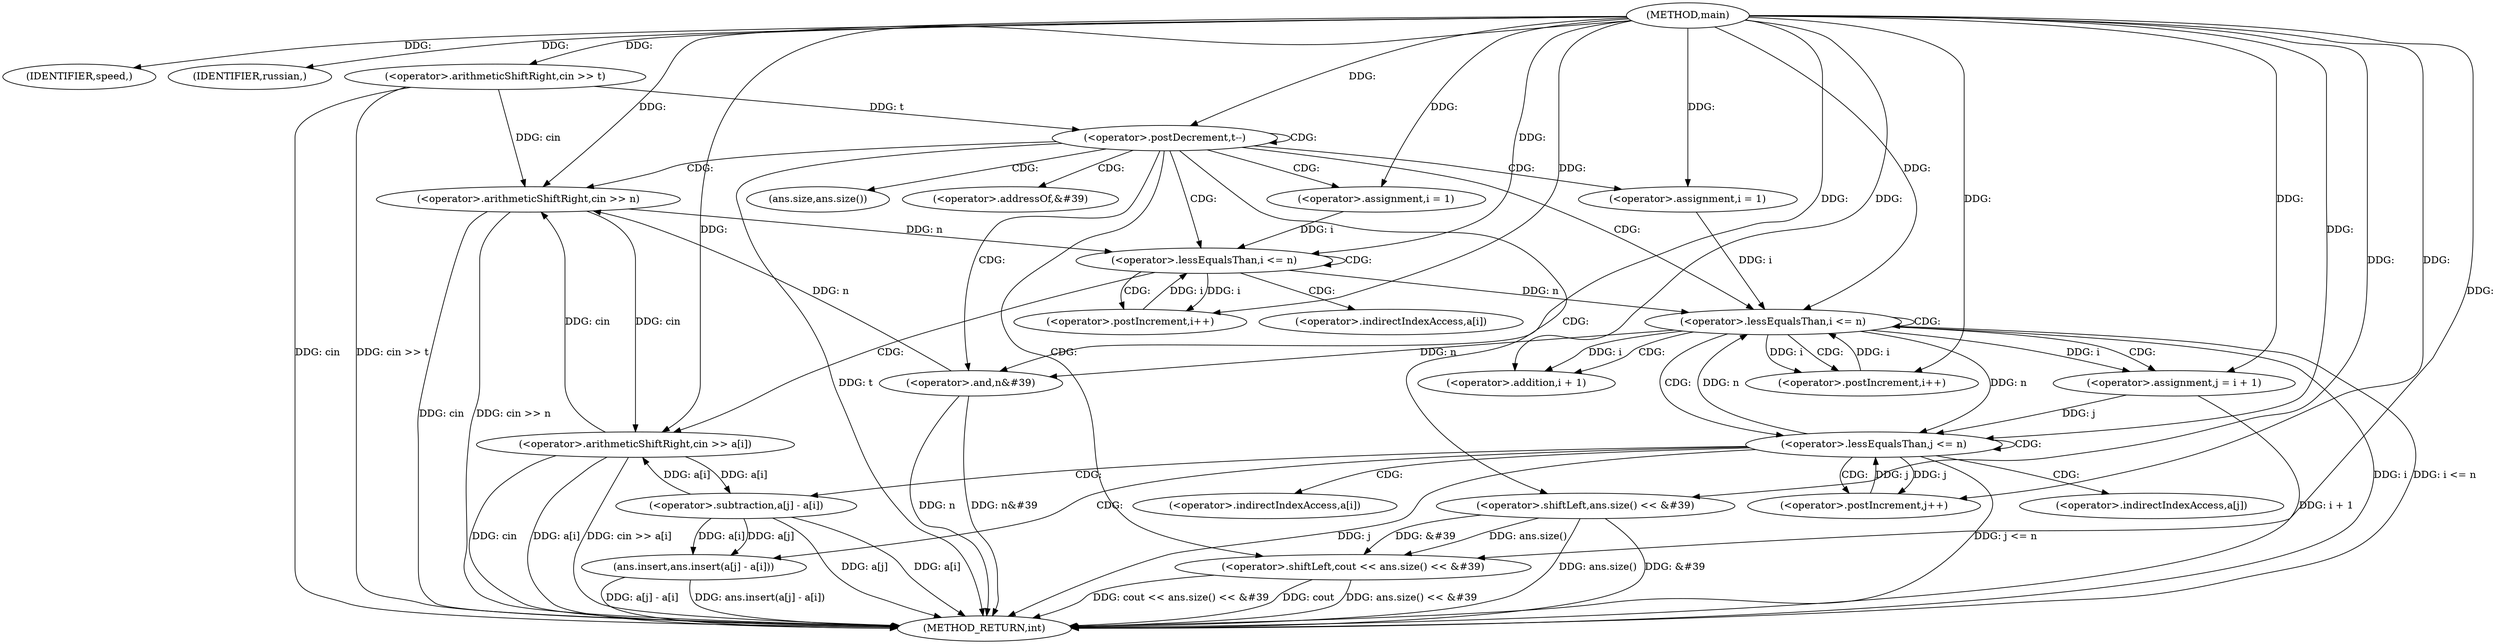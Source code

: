 digraph "main" {  
"1000101" [label = "(METHOD,main)" ]
"1000175" [label = "(METHOD_RETURN,int)" ]
"1000103" [label = "(IDENTIFIER,speed,)" ]
"1000104" [label = "(IDENTIFIER,russian,)" ]
"1000106" [label = "(<operator>.arithmeticShiftRight,cin >> t)" ]
"1000110" [label = "(<operator>.postDecrement,t--)" ]
"1000114" [label = "(<operator>.arithmeticShiftRight,cin >> n)" ]
"1000166" [label = "(<operator>.shiftLeft,cout << ans.size() << &#39)" ]
"1000172" [label = "(<operator>.and,n&#39)" ]
"1000120" [label = "(<operator>.assignment,i = 1)" ]
"1000123" [label = "(<operator>.lessEqualsThan,i <= n)" ]
"1000126" [label = "(<operator>.postIncrement,i++)" ]
"1000128" [label = "(<operator>.arithmeticShiftRight,cin >> a[i])" ]
"1000136" [label = "(<operator>.assignment,i = 1)" ]
"1000139" [label = "(<operator>.lessEqualsThan,i <= n)" ]
"1000142" [label = "(<operator>.postIncrement,i++)" ]
"1000168" [label = "(<operator>.shiftLeft,ans.size() << &#39)" ]
"1000147" [label = "(<operator>.assignment,j = i + 1)" ]
"1000152" [label = "(<operator>.lessEqualsThan,j <= n)" ]
"1000155" [label = "(<operator>.postIncrement,j++)" ]
"1000158" [label = "(ans.insert,ans.insert(a[j] - a[i]))" ]
"1000149" [label = "(<operator>.addition,i + 1)" ]
"1000159" [label = "(<operator>.subtraction,a[j] - a[i])" ]
"1000130" [label = "(<operator>.indirectIndexAccess,a[i])" ]
"1000169" [label = "(ans.size,ans.size())" ]
"1000170" [label = "(<operator>.addressOf,&#39)" ]
"1000160" [label = "(<operator>.indirectIndexAccess,a[j])" ]
"1000163" [label = "(<operator>.indirectIndexAccess,a[i])" ]
  "1000106" -> "1000175"  [ label = "DDG: cin"] 
  "1000106" -> "1000175"  [ label = "DDG: cin >> t"] 
  "1000110" -> "1000175"  [ label = "DDG: t"] 
  "1000114" -> "1000175"  [ label = "DDG: cin"] 
  "1000114" -> "1000175"  [ label = "DDG: cin >> n"] 
  "1000139" -> "1000175"  [ label = "DDG: i"] 
  "1000139" -> "1000175"  [ label = "DDG: i <= n"] 
  "1000168" -> "1000175"  [ label = "DDG: ans.size()"] 
  "1000168" -> "1000175"  [ label = "DDG: &#39"] 
  "1000166" -> "1000175"  [ label = "DDG: ans.size() << &#39"] 
  "1000166" -> "1000175"  [ label = "DDG: cout << ans.size() << &#39"] 
  "1000172" -> "1000175"  [ label = "DDG: n"] 
  "1000172" -> "1000175"  [ label = "DDG: n&#39"] 
  "1000147" -> "1000175"  [ label = "DDG: i + 1"] 
  "1000152" -> "1000175"  [ label = "DDG: j"] 
  "1000152" -> "1000175"  [ label = "DDG: j <= n"] 
  "1000159" -> "1000175"  [ label = "DDG: a[j]"] 
  "1000159" -> "1000175"  [ label = "DDG: a[i]"] 
  "1000158" -> "1000175"  [ label = "DDG: a[j] - a[i]"] 
  "1000158" -> "1000175"  [ label = "DDG: ans.insert(a[j] - a[i])"] 
  "1000128" -> "1000175"  [ label = "DDG: cin"] 
  "1000128" -> "1000175"  [ label = "DDG: a[i]"] 
  "1000128" -> "1000175"  [ label = "DDG: cin >> a[i]"] 
  "1000166" -> "1000175"  [ label = "DDG: cout"] 
  "1000101" -> "1000103"  [ label = "DDG: "] 
  "1000101" -> "1000104"  [ label = "DDG: "] 
  "1000101" -> "1000106"  [ label = "DDG: "] 
  "1000106" -> "1000110"  [ label = "DDG: t"] 
  "1000101" -> "1000110"  [ label = "DDG: "] 
  "1000106" -> "1000114"  [ label = "DDG: cin"] 
  "1000128" -> "1000114"  [ label = "DDG: cin"] 
  "1000101" -> "1000114"  [ label = "DDG: "] 
  "1000172" -> "1000114"  [ label = "DDG: n"] 
  "1000101" -> "1000120"  [ label = "DDG: "] 
  "1000101" -> "1000136"  [ label = "DDG: "] 
  "1000101" -> "1000166"  [ label = "DDG: "] 
  "1000168" -> "1000166"  [ label = "DDG: &#39"] 
  "1000168" -> "1000166"  [ label = "DDG: ans.size()"] 
  "1000139" -> "1000172"  [ label = "DDG: n"] 
  "1000101" -> "1000172"  [ label = "DDG: "] 
  "1000120" -> "1000123"  [ label = "DDG: i"] 
  "1000126" -> "1000123"  [ label = "DDG: i"] 
  "1000101" -> "1000123"  [ label = "DDG: "] 
  "1000114" -> "1000123"  [ label = "DDG: n"] 
  "1000123" -> "1000126"  [ label = "DDG: i"] 
  "1000101" -> "1000126"  [ label = "DDG: "] 
  "1000114" -> "1000128"  [ label = "DDG: cin"] 
  "1000101" -> "1000128"  [ label = "DDG: "] 
  "1000159" -> "1000128"  [ label = "DDG: a[i]"] 
  "1000136" -> "1000139"  [ label = "DDG: i"] 
  "1000142" -> "1000139"  [ label = "DDG: i"] 
  "1000101" -> "1000139"  [ label = "DDG: "] 
  "1000123" -> "1000139"  [ label = "DDG: n"] 
  "1000152" -> "1000139"  [ label = "DDG: n"] 
  "1000101" -> "1000142"  [ label = "DDG: "] 
  "1000139" -> "1000142"  [ label = "DDG: i"] 
  "1000101" -> "1000168"  [ label = "DDG: "] 
  "1000101" -> "1000147"  [ label = "DDG: "] 
  "1000139" -> "1000147"  [ label = "DDG: i"] 
  "1000147" -> "1000152"  [ label = "DDG: j"] 
  "1000155" -> "1000152"  [ label = "DDG: j"] 
  "1000101" -> "1000152"  [ label = "DDG: "] 
  "1000139" -> "1000152"  [ label = "DDG: n"] 
  "1000152" -> "1000155"  [ label = "DDG: j"] 
  "1000101" -> "1000155"  [ label = "DDG: "] 
  "1000139" -> "1000149"  [ label = "DDG: i"] 
  "1000101" -> "1000149"  [ label = "DDG: "] 
  "1000159" -> "1000158"  [ label = "DDG: a[i]"] 
  "1000159" -> "1000158"  [ label = "DDG: a[j]"] 
  "1000128" -> "1000159"  [ label = "DDG: a[i]"] 
  "1000110" -> "1000110"  [ label = "CDG: "] 
  "1000110" -> "1000166"  [ label = "CDG: "] 
  "1000110" -> "1000139"  [ label = "CDG: "] 
  "1000110" -> "1000114"  [ label = "CDG: "] 
  "1000110" -> "1000136"  [ label = "CDG: "] 
  "1000110" -> "1000172"  [ label = "CDG: "] 
  "1000110" -> "1000169"  [ label = "CDG: "] 
  "1000110" -> "1000168"  [ label = "CDG: "] 
  "1000110" -> "1000120"  [ label = "CDG: "] 
  "1000110" -> "1000123"  [ label = "CDG: "] 
  "1000110" -> "1000170"  [ label = "CDG: "] 
  "1000123" -> "1000128"  [ label = "CDG: "] 
  "1000123" -> "1000126"  [ label = "CDG: "] 
  "1000123" -> "1000123"  [ label = "CDG: "] 
  "1000123" -> "1000130"  [ label = "CDG: "] 
  "1000139" -> "1000142"  [ label = "CDG: "] 
  "1000139" -> "1000152"  [ label = "CDG: "] 
  "1000139" -> "1000139"  [ label = "CDG: "] 
  "1000139" -> "1000149"  [ label = "CDG: "] 
  "1000139" -> "1000147"  [ label = "CDG: "] 
  "1000152" -> "1000152"  [ label = "CDG: "] 
  "1000152" -> "1000163"  [ label = "CDG: "] 
  "1000152" -> "1000159"  [ label = "CDG: "] 
  "1000152" -> "1000158"  [ label = "CDG: "] 
  "1000152" -> "1000155"  [ label = "CDG: "] 
  "1000152" -> "1000160"  [ label = "CDG: "] 
}

